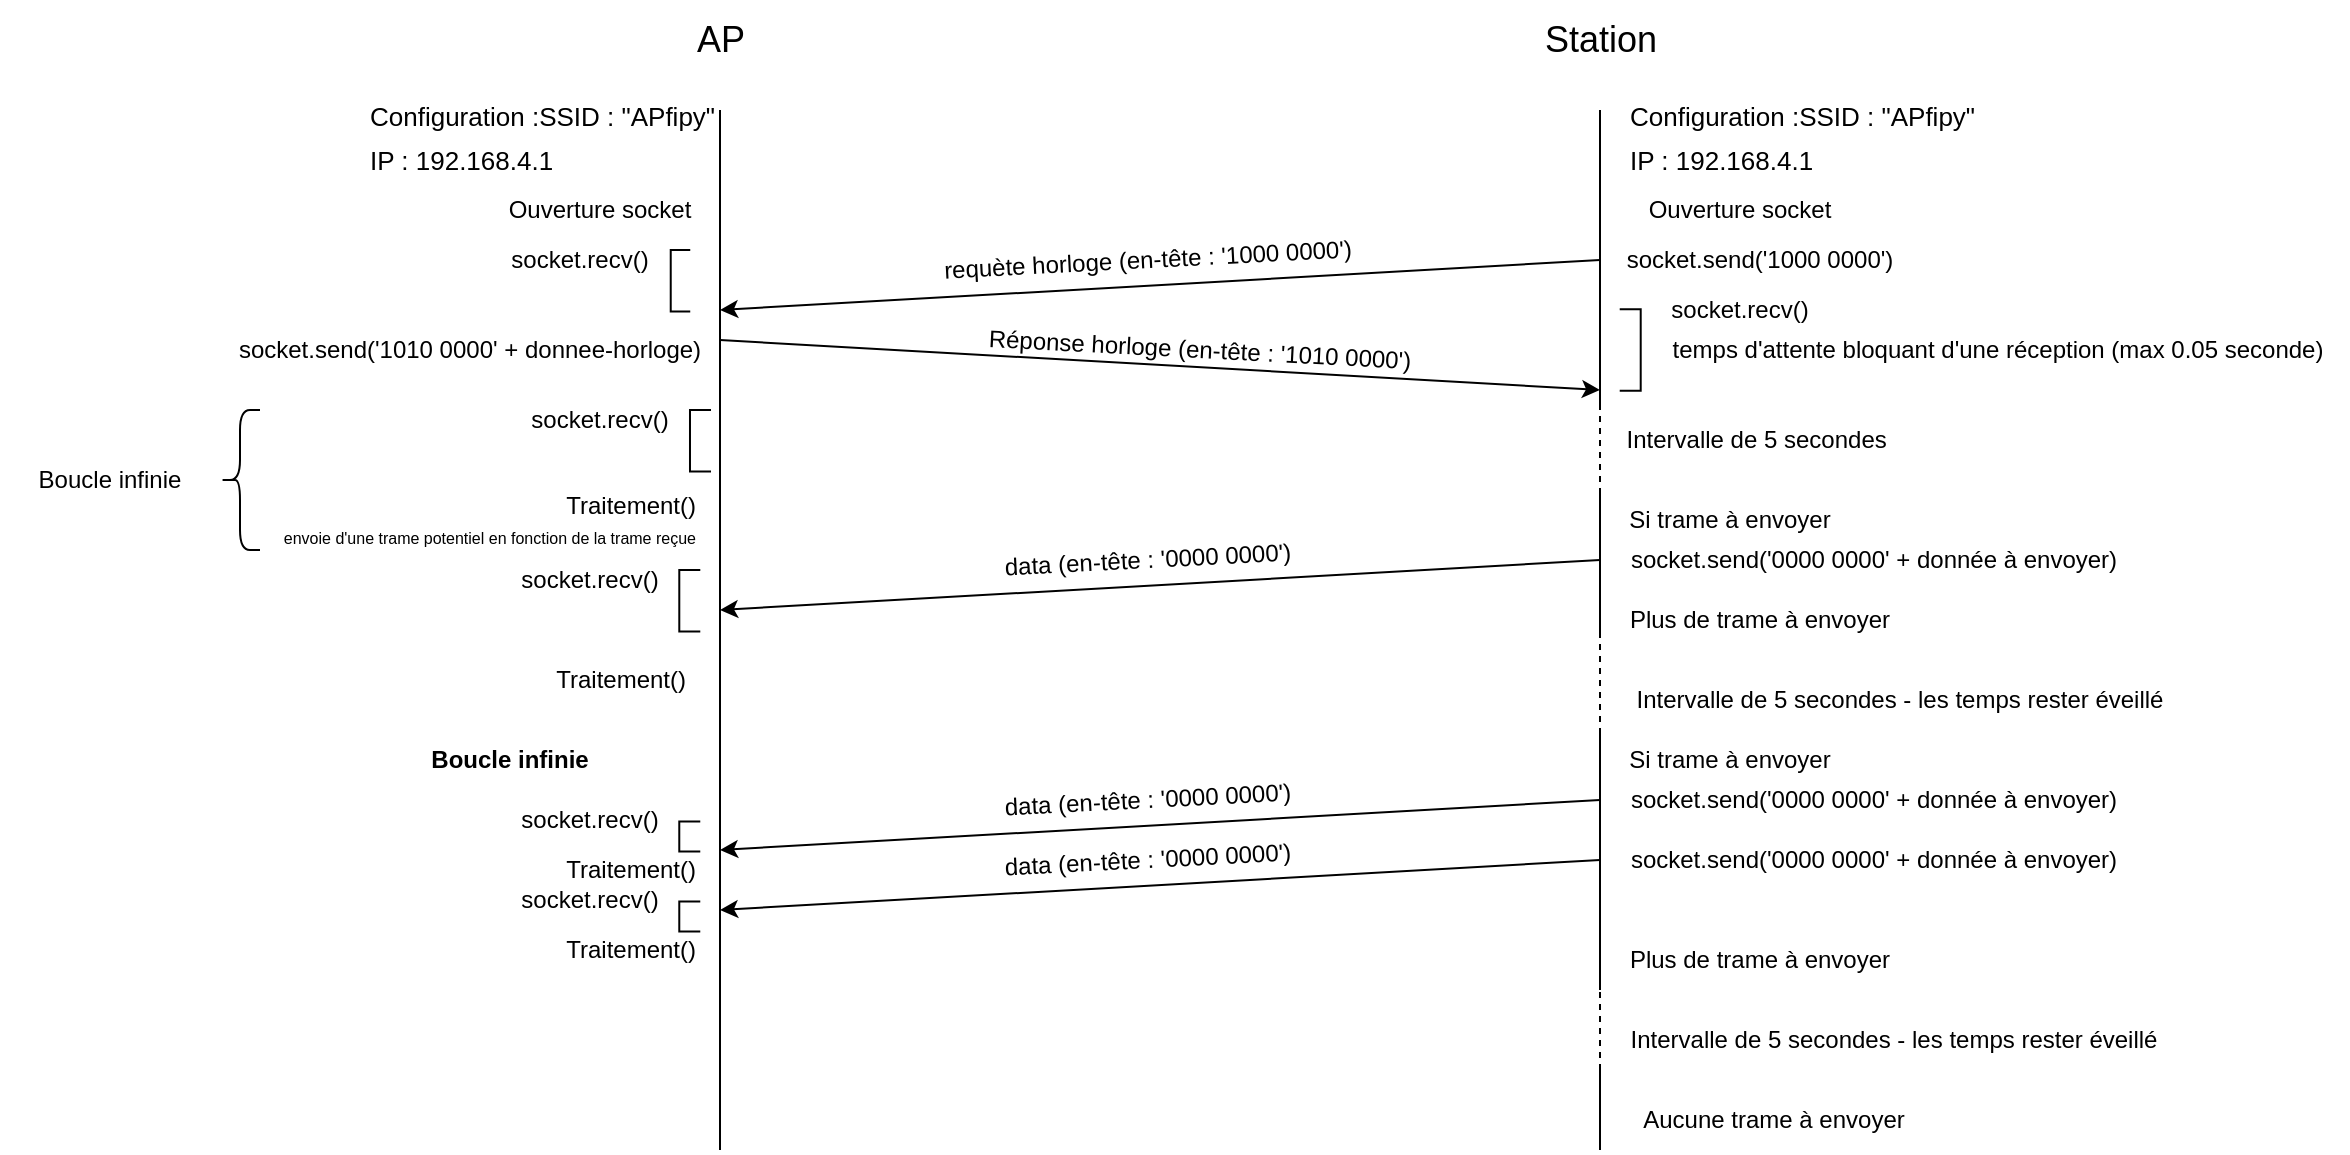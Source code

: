 <mxfile version="21.3.5" type="device">
  <diagram name="Page-1" id="SMfYlNHpg3Qnstrv-gT0">
    <mxGraphModel dx="1635" dy="684" grid="1" gridSize="10" guides="1" tooltips="1" connect="1" arrows="1" fold="1" page="0" pageScale="1" pageWidth="827" pageHeight="1169" math="0" shadow="0">
      <root>
        <mxCell id="0" />
        <mxCell id="1" parent="0" />
        <mxCell id="NWbZZgmx0wOtJZBRiWbx-14" value="" style="shape=partialRectangle;whiteSpace=wrap;html=1;bottom=1;right=1;left=1;top=0;fillColor=none;routingCenterX=-0.5;rotation=90;" vertex="1" parent="1">
          <mxGeometry x="164.64" y="160.74" width="30.71" height="9.26" as="geometry" />
        </mxCell>
        <mxCell id="NWbZZgmx0wOtJZBRiWbx-1" value="" style="endArrow=none;html=1;rounded=0;" edge="1" parent="1">
          <mxGeometry width="50" height="50" relative="1" as="geometry">
            <mxPoint x="200" y="600" as="sourcePoint" />
            <mxPoint x="200" y="80" as="targetPoint" />
          </mxGeometry>
        </mxCell>
        <mxCell id="NWbZZgmx0wOtJZBRiWbx-2" value="&lt;font style=&quot;font-size: 18px;&quot;&gt;AP&lt;/font&gt;" style="text;html=1;align=center;verticalAlign=middle;resizable=0;points=[];autosize=1;strokeColor=none;fillColor=none;" vertex="1" parent="1">
          <mxGeometry x="175" y="25" width="50" height="40" as="geometry" />
        </mxCell>
        <mxCell id="NWbZZgmx0wOtJZBRiWbx-4" value="&lt;font style=&quot;font-size: 18px;&quot;&gt;Station&lt;/font&gt;" style="text;html=1;align=center;verticalAlign=middle;resizable=0;points=[];autosize=1;strokeColor=none;fillColor=none;" vertex="1" parent="1">
          <mxGeometry x="600" y="25" width="80" height="40" as="geometry" />
        </mxCell>
        <mxCell id="NWbZZgmx0wOtJZBRiWbx-5" value="" style="endArrow=none;html=1;rounded=0;" edge="1" parent="1">
          <mxGeometry width="50" height="50" relative="1" as="geometry">
            <mxPoint x="640" y="230" as="sourcePoint" />
            <mxPoint x="640" y="80" as="targetPoint" />
          </mxGeometry>
        </mxCell>
        <mxCell id="NWbZZgmx0wOtJZBRiWbx-6" value="&lt;h1 style=&quot;font-size: 13px; line-height: 70%;&quot;&gt;&lt;span style=&quot;font-weight: normal;&quot;&gt;&lt;font style=&quot;font-size: 13px;&quot;&gt;Configuration :&lt;/font&gt;SSID : &quot;APfipy&quot;&lt;/span&gt;&lt;/h1&gt;&lt;p style=&quot;font-size: 13px; line-height: 70%;&quot;&gt;&lt;font style=&quot;font-size: 13px;&quot;&gt;IP : 192.168.4.1&lt;/font&gt;&lt;/p&gt;" style="text;html=1;strokeColor=none;fillColor=none;spacing=5;spacingTop=-20;whiteSpace=wrap;overflow=hidden;rounded=0;" vertex="1" parent="1">
          <mxGeometry x="20" y="80" width="190" height="40" as="geometry" />
        </mxCell>
        <mxCell id="NWbZZgmx0wOtJZBRiWbx-7" value="Ouverture socket" style="text;html=1;strokeColor=none;fillColor=none;align=center;verticalAlign=middle;whiteSpace=wrap;rounded=0;" vertex="1" parent="1">
          <mxGeometry x="80" y="120" width="120" height="20" as="geometry" />
        </mxCell>
        <mxCell id="NWbZZgmx0wOtJZBRiWbx-8" value="socket.recv()" style="text;html=1;strokeColor=none;fillColor=none;align=center;verticalAlign=middle;whiteSpace=wrap;rounded=0;" vertex="1" parent="1">
          <mxGeometry x="90" y="140" width="80" height="30" as="geometry" />
        </mxCell>
        <mxCell id="NWbZZgmx0wOtJZBRiWbx-9" value="" style="endArrow=classic;html=1;rounded=0;exitX=0;exitY=0.5;exitDx=0;exitDy=0;" edge="1" parent="1" source="NWbZZgmx0wOtJZBRiWbx-11">
          <mxGeometry width="50" height="50" relative="1" as="geometry">
            <mxPoint x="640" y="150" as="sourcePoint" />
            <mxPoint x="200" y="180" as="targetPoint" />
          </mxGeometry>
        </mxCell>
        <mxCell id="NWbZZgmx0wOtJZBRiWbx-10" value="&lt;h1 style=&quot;font-size: 13px; line-height: 70%;&quot;&gt;&lt;span style=&quot;font-weight: normal;&quot;&gt;&lt;font style=&quot;font-size: 13px;&quot;&gt;Configuration :&lt;/font&gt;SSID : &quot;APfipy&quot;&lt;/span&gt;&lt;/h1&gt;&lt;p style=&quot;font-size: 13px; line-height: 70%;&quot;&gt;&lt;font style=&quot;font-size: 13px;&quot;&gt;IP : 192.168.4.1&lt;/font&gt;&lt;/p&gt;" style="text;html=1;strokeColor=none;fillColor=none;spacing=5;spacingTop=-20;whiteSpace=wrap;overflow=hidden;rounded=0;" vertex="1" parent="1">
          <mxGeometry x="650" y="80" width="190" height="40" as="geometry" />
        </mxCell>
        <mxCell id="NWbZZgmx0wOtJZBRiWbx-11" value="socket.send(&#39;1000 0000&#39;)" style="text;html=1;strokeColor=none;fillColor=none;align=center;verticalAlign=middle;whiteSpace=wrap;rounded=0;" vertex="1" parent="1">
          <mxGeometry x="640" y="140" width="160" height="30" as="geometry" />
        </mxCell>
        <mxCell id="NWbZZgmx0wOtJZBRiWbx-12" value="Ouverture socket" style="text;html=1;strokeColor=none;fillColor=none;align=center;verticalAlign=middle;whiteSpace=wrap;rounded=0;" vertex="1" parent="1">
          <mxGeometry x="650" y="120" width="120" height="20" as="geometry" />
        </mxCell>
        <mxCell id="NWbZZgmx0wOtJZBRiWbx-16" value="requète horloge (en-tête : &#39;1000 0000&#39;)" style="text;html=1;strokeColor=none;fillColor=none;align=center;verticalAlign=middle;whiteSpace=wrap;rounded=0;rotation=357;" vertex="1" parent="1">
          <mxGeometry x="294" y="140" width="240" height="30" as="geometry" />
        </mxCell>
        <mxCell id="NWbZZgmx0wOtJZBRiWbx-17" value="socket.recv()" style="text;html=1;strokeColor=none;fillColor=none;align=center;verticalAlign=middle;whiteSpace=wrap;rounded=0;" vertex="1" parent="1">
          <mxGeometry x="670" y="165" width="80" height="30" as="geometry" />
        </mxCell>
        <mxCell id="NWbZZgmx0wOtJZBRiWbx-18" value="" style="shape=partialRectangle;whiteSpace=wrap;html=1;bottom=1;right=1;left=1;top=0;fillColor=none;routingCenterX=-0.5;rotation=-90;" vertex="1" parent="1">
          <mxGeometry x="635" y="195" width="40.71" height="10" as="geometry" />
        </mxCell>
        <mxCell id="NWbZZgmx0wOtJZBRiWbx-20" value="" style="endArrow=classic;html=1;rounded=0;" edge="1" parent="1">
          <mxGeometry width="50" height="50" relative="1" as="geometry">
            <mxPoint x="200" y="195" as="sourcePoint" />
            <mxPoint x="640" y="220" as="targetPoint" />
          </mxGeometry>
        </mxCell>
        <mxCell id="NWbZZgmx0wOtJZBRiWbx-21" value="socket.send(&#39;1010 0000&#39; + donnee-horloge)" style="text;html=1;strokeColor=none;fillColor=none;align=center;verticalAlign=middle;whiteSpace=wrap;rounded=0;" vertex="1" parent="1">
          <mxGeometry x="-50" y="185" width="250" height="30" as="geometry" />
        </mxCell>
        <mxCell id="NWbZZgmx0wOtJZBRiWbx-22" value="Réponse horloge (en-tête : &#39;1010 0000&#39;)" style="text;html=1;strokeColor=none;fillColor=none;align=center;verticalAlign=middle;whiteSpace=wrap;rounded=0;rotation=3;" vertex="1" parent="1">
          <mxGeometry x="320" y="185" width="240" height="30" as="geometry" />
        </mxCell>
        <mxCell id="NWbZZgmx0wOtJZBRiWbx-24" value="temps d&#39;attente bloquant d&#39;une réception (max 0.05 seconde)" style="text;html=1;strokeColor=none;fillColor=none;align=center;verticalAlign=middle;whiteSpace=wrap;rounded=0;" vertex="1" parent="1">
          <mxGeometry x="664" y="185" width="350" height="30" as="geometry" />
        </mxCell>
        <mxCell id="NWbZZgmx0wOtJZBRiWbx-25" value="" style="endArrow=none;dashed=1;html=1;rounded=0;" edge="1" parent="1">
          <mxGeometry width="50" height="50" relative="1" as="geometry">
            <mxPoint x="640" y="560" as="sourcePoint" />
            <mxPoint x="640" y="230" as="targetPoint" />
          </mxGeometry>
        </mxCell>
        <mxCell id="NWbZZgmx0wOtJZBRiWbx-26" value="Intervalle de 5 secondes&amp;nbsp;" style="text;html=1;strokeColor=none;fillColor=none;align=center;verticalAlign=middle;whiteSpace=wrap;rounded=0;" vertex="1" parent="1">
          <mxGeometry x="650" y="230" width="140" height="30" as="geometry" />
        </mxCell>
        <mxCell id="NWbZZgmx0wOtJZBRiWbx-27" value="" style="endArrow=none;html=1;rounded=0;exitX=0;exitY=0.75;exitDx=0;exitDy=0;" edge="1" parent="1" source="NWbZZgmx0wOtJZBRiWbx-38">
          <mxGeometry width="50" height="50" relative="1" as="geometry">
            <mxPoint x="640" y="360" as="sourcePoint" />
            <mxPoint x="640" y="270" as="targetPoint" />
          </mxGeometry>
        </mxCell>
        <mxCell id="NWbZZgmx0wOtJZBRiWbx-28" value="" style="shape=partialRectangle;whiteSpace=wrap;html=1;bottom=1;right=1;left=1;top=0;fillColor=none;routingCenterX=-0.5;rotation=90;" vertex="1" parent="1">
          <mxGeometry x="174.64" y="240.37" width="30.71" height="10" as="geometry" />
        </mxCell>
        <mxCell id="NWbZZgmx0wOtJZBRiWbx-29" value="socket.recv()" style="text;html=1;strokeColor=none;fillColor=none;align=center;verticalAlign=middle;whiteSpace=wrap;rounded=0;" vertex="1" parent="1">
          <mxGeometry x="100" y="220" width="80" height="30" as="geometry" />
        </mxCell>
        <mxCell id="NWbZZgmx0wOtJZBRiWbx-30" value="Traitement()&lt;br&gt;&lt;font style=&quot;font-size: 8px;&quot;&gt;envoie d&#39;une trame potentiel en fonction de la trame reçue&lt;br&gt;&lt;/font&gt;" style="text;html=1;strokeColor=none;fillColor=none;align=right;verticalAlign=middle;whiteSpace=wrap;rounded=0;" vertex="1" parent="1">
          <mxGeometry x="-60" y="270" width="250" height="30" as="geometry" />
        </mxCell>
        <mxCell id="NWbZZgmx0wOtJZBRiWbx-31" value="" style="shape=curlyBracket;whiteSpace=wrap;html=1;rounded=1;labelPosition=left;verticalLabelPosition=middle;align=right;verticalAlign=middle;" vertex="1" parent="1">
          <mxGeometry x="-50" y="230" width="20" height="70" as="geometry" />
        </mxCell>
        <mxCell id="NWbZZgmx0wOtJZBRiWbx-32" value="Boucle infinie" style="text;html=1;strokeColor=none;fillColor=none;align=center;verticalAlign=middle;whiteSpace=wrap;rounded=0;" vertex="1" parent="1">
          <mxGeometry x="-160" y="250" width="110" height="30" as="geometry" />
        </mxCell>
        <mxCell id="NWbZZgmx0wOtJZBRiWbx-33" value="Si trame à envoyer" style="text;html=1;strokeColor=none;fillColor=none;align=center;verticalAlign=middle;whiteSpace=wrap;rounded=0;" vertex="1" parent="1">
          <mxGeometry x="650" y="270" width="110" height="30" as="geometry" />
        </mxCell>
        <mxCell id="NWbZZgmx0wOtJZBRiWbx-34" value="socket.send(&#39;0000 0000&#39; + donnée à envoyer)" style="text;html=1;strokeColor=none;fillColor=none;align=center;verticalAlign=middle;whiteSpace=wrap;rounded=0;" vertex="1" parent="1">
          <mxGeometry x="647" y="290" width="260" height="30" as="geometry" />
        </mxCell>
        <mxCell id="NWbZZgmx0wOtJZBRiWbx-36" value="" style="endArrow=classic;html=1;rounded=0;exitX=0;exitY=0.5;exitDx=0;exitDy=0;" edge="1" parent="1">
          <mxGeometry width="50" height="50" relative="1" as="geometry">
            <mxPoint x="640" y="305" as="sourcePoint" />
            <mxPoint x="200" y="330" as="targetPoint" />
          </mxGeometry>
        </mxCell>
        <mxCell id="NWbZZgmx0wOtJZBRiWbx-37" value="data (en-tête : &#39;0000 0000&#39;)" style="text;html=1;strokeColor=none;fillColor=none;align=center;verticalAlign=middle;whiteSpace=wrap;rounded=0;rotation=357;" vertex="1" parent="1">
          <mxGeometry x="294" y="290" width="240" height="30" as="geometry" />
        </mxCell>
        <mxCell id="NWbZZgmx0wOtJZBRiWbx-38" value="Plus de trame à envoyer" style="text;html=1;strokeColor=none;fillColor=none;align=center;verticalAlign=middle;whiteSpace=wrap;rounded=0;" vertex="1" parent="1">
          <mxGeometry x="640" y="320" width="160" height="30" as="geometry" />
        </mxCell>
        <mxCell id="NWbZZgmx0wOtJZBRiWbx-39" value="Intervalle de 5 secondes - les temps rester éveillé" style="text;html=1;strokeColor=none;fillColor=none;align=center;verticalAlign=middle;whiteSpace=wrap;rounded=0;" vertex="1" parent="1">
          <mxGeometry x="650" y="360" width="280" height="30" as="geometry" />
        </mxCell>
        <mxCell id="NWbZZgmx0wOtJZBRiWbx-40" value="" style="endArrow=none;html=1;rounded=0;" edge="1" parent="1">
          <mxGeometry width="50" height="50" relative="1" as="geometry">
            <mxPoint x="640" y="430" as="sourcePoint" />
            <mxPoint x="640" y="390" as="targetPoint" />
          </mxGeometry>
        </mxCell>
        <mxCell id="NWbZZgmx0wOtJZBRiWbx-41" value="" style="shape=partialRectangle;whiteSpace=wrap;html=1;bottom=1;right=1;left=1;top=0;fillColor=none;routingCenterX=-0.5;rotation=90;" vertex="1" parent="1">
          <mxGeometry x="169.29" y="320.37" width="30.71" height="10" as="geometry" />
        </mxCell>
        <mxCell id="NWbZZgmx0wOtJZBRiWbx-42" value="socket.recv()" style="text;html=1;strokeColor=none;fillColor=none;align=center;verticalAlign=middle;whiteSpace=wrap;rounded=0;" vertex="1" parent="1">
          <mxGeometry x="94.65" y="300" width="80" height="30" as="geometry" />
        </mxCell>
        <mxCell id="NWbZZgmx0wOtJZBRiWbx-43" value="Traitement()&lt;font style=&quot;font-size: 8px;&quot;&gt;&lt;br&gt;&lt;/font&gt;" style="text;html=1;strokeColor=none;fillColor=none;align=right;verticalAlign=middle;whiteSpace=wrap;rounded=0;" vertex="1" parent="1">
          <mxGeometry x="-65.35" y="350" width="250" height="30" as="geometry" />
        </mxCell>
        <mxCell id="NWbZZgmx0wOtJZBRiWbx-46" value="" style="endArrow=none;html=1;rounded=0;" edge="1" parent="1">
          <mxGeometry width="50" height="50" relative="1" as="geometry">
            <mxPoint x="640" y="520" as="sourcePoint" />
            <mxPoint x="640" y="390" as="targetPoint" />
          </mxGeometry>
        </mxCell>
        <mxCell id="NWbZZgmx0wOtJZBRiWbx-51" value="Si trame à envoyer" style="text;html=1;strokeColor=none;fillColor=none;align=center;verticalAlign=middle;whiteSpace=wrap;rounded=0;" vertex="1" parent="1">
          <mxGeometry x="650" y="390" width="110" height="30" as="geometry" />
        </mxCell>
        <mxCell id="NWbZZgmx0wOtJZBRiWbx-52" value="socket.send(&#39;0000 0000&#39; + donnée à envoyer)" style="text;html=1;strokeColor=none;fillColor=none;align=center;verticalAlign=middle;whiteSpace=wrap;rounded=0;" vertex="1" parent="1">
          <mxGeometry x="647" y="410" width="260" height="30" as="geometry" />
        </mxCell>
        <mxCell id="NWbZZgmx0wOtJZBRiWbx-53" value="" style="endArrow=classic;html=1;rounded=0;exitX=0;exitY=0.5;exitDx=0;exitDy=0;" edge="1" parent="1">
          <mxGeometry width="50" height="50" relative="1" as="geometry">
            <mxPoint x="640" y="425" as="sourcePoint" />
            <mxPoint x="200" y="450" as="targetPoint" />
          </mxGeometry>
        </mxCell>
        <mxCell id="NWbZZgmx0wOtJZBRiWbx-54" value="data (en-tête : &#39;0000 0000&#39;)" style="text;html=1;strokeColor=none;fillColor=none;align=center;verticalAlign=middle;whiteSpace=wrap;rounded=0;rotation=357;" vertex="1" parent="1">
          <mxGeometry x="294" y="410" width="240" height="30" as="geometry" />
        </mxCell>
        <mxCell id="NWbZZgmx0wOtJZBRiWbx-55" value="Plus de trame à envoyer" style="text;html=1;strokeColor=none;fillColor=none;align=center;verticalAlign=middle;whiteSpace=wrap;rounded=0;" vertex="1" parent="1">
          <mxGeometry x="640" y="490" width="160" height="30" as="geometry" />
        </mxCell>
        <mxCell id="NWbZZgmx0wOtJZBRiWbx-56" value="Intervalle de 5 secondes - les temps rester éveillé" style="text;html=1;strokeColor=none;fillColor=none;align=center;verticalAlign=middle;whiteSpace=wrap;rounded=0;" vertex="1" parent="1">
          <mxGeometry x="647" y="530" width="280" height="30" as="geometry" />
        </mxCell>
        <mxCell id="NWbZZgmx0wOtJZBRiWbx-57" value="" style="endArrow=none;html=1;rounded=0;" edge="1" parent="1">
          <mxGeometry width="50" height="50" relative="1" as="geometry">
            <mxPoint x="640" y="600" as="sourcePoint" />
            <mxPoint x="640" y="560" as="targetPoint" />
          </mxGeometry>
        </mxCell>
        <mxCell id="NWbZZgmx0wOtJZBRiWbx-58" value="" style="shape=partialRectangle;whiteSpace=wrap;html=1;bottom=1;right=1;left=1;top=0;fillColor=none;routingCenterX=-0.5;rotation=90;" vertex="1" parent="1">
          <mxGeometry x="177.14" y="438.23" width="15" height="10" as="geometry" />
        </mxCell>
        <mxCell id="NWbZZgmx0wOtJZBRiWbx-59" value="socket.recv()" style="text;html=1;strokeColor=none;fillColor=none;align=center;verticalAlign=middle;whiteSpace=wrap;rounded=0;" vertex="1" parent="1">
          <mxGeometry x="94.65" y="420" width="80" height="30" as="geometry" />
        </mxCell>
        <mxCell id="NWbZZgmx0wOtJZBRiWbx-60" value="Traitement()&lt;font style=&quot;font-size: 8px;&quot;&gt;&lt;br&gt;&lt;/font&gt;" style="text;html=1;strokeColor=none;fillColor=none;align=right;verticalAlign=middle;whiteSpace=wrap;rounded=0;" vertex="1" parent="1">
          <mxGeometry x="80" y="450" width="110" height="20" as="geometry" />
        </mxCell>
        <mxCell id="NWbZZgmx0wOtJZBRiWbx-61" value="Boucle infinie" style="text;html=1;strokeColor=none;fillColor=none;align=center;verticalAlign=middle;whiteSpace=wrap;rounded=0;fontStyle=1" vertex="1" parent="1">
          <mxGeometry x="40" y="390" width="110" height="30" as="geometry" />
        </mxCell>
        <mxCell id="NWbZZgmx0wOtJZBRiWbx-63" value="socket.send(&#39;0000 0000&#39; + donnée à envoyer)" style="text;html=1;strokeColor=none;fillColor=none;align=center;verticalAlign=middle;whiteSpace=wrap;rounded=0;" vertex="1" parent="1">
          <mxGeometry x="647" y="440" width="260" height="30" as="geometry" />
        </mxCell>
        <mxCell id="NWbZZgmx0wOtJZBRiWbx-64" value="" style="endArrow=classic;html=1;rounded=0;exitX=0;exitY=0.5;exitDx=0;exitDy=0;" edge="1" parent="1">
          <mxGeometry width="50" height="50" relative="1" as="geometry">
            <mxPoint x="640" y="455" as="sourcePoint" />
            <mxPoint x="200" y="480" as="targetPoint" />
          </mxGeometry>
        </mxCell>
        <mxCell id="NWbZZgmx0wOtJZBRiWbx-65" value="data (en-tête : &#39;0000 0000&#39;)" style="text;html=1;strokeColor=none;fillColor=none;align=center;verticalAlign=middle;whiteSpace=wrap;rounded=0;rotation=357;" vertex="1" parent="1">
          <mxGeometry x="294" y="440" width="240" height="30" as="geometry" />
        </mxCell>
        <mxCell id="NWbZZgmx0wOtJZBRiWbx-69" value="" style="shape=partialRectangle;whiteSpace=wrap;html=1;bottom=1;right=1;left=1;top=0;fillColor=none;routingCenterX=-0.5;rotation=90;" vertex="1" parent="1">
          <mxGeometry x="177.14" y="478.23" width="15" height="10" as="geometry" />
        </mxCell>
        <mxCell id="NWbZZgmx0wOtJZBRiWbx-70" value="socket.recv()" style="text;html=1;strokeColor=none;fillColor=none;align=center;verticalAlign=middle;whiteSpace=wrap;rounded=0;" vertex="1" parent="1">
          <mxGeometry x="94.65" y="460" width="80" height="30" as="geometry" />
        </mxCell>
        <mxCell id="NWbZZgmx0wOtJZBRiWbx-71" value="Traitement()&lt;font style=&quot;font-size: 8px;&quot;&gt;&lt;br&gt;&lt;/font&gt;" style="text;html=1;strokeColor=none;fillColor=none;align=right;verticalAlign=middle;whiteSpace=wrap;rounded=0;" vertex="1" parent="1">
          <mxGeometry x="80" y="490" width="110" height="20" as="geometry" />
        </mxCell>
        <mxCell id="NWbZZgmx0wOtJZBRiWbx-72" value="Aucune trame à envoyer" style="text;html=1;strokeColor=none;fillColor=none;align=center;verticalAlign=middle;whiteSpace=wrap;rounded=0;" vertex="1" parent="1">
          <mxGeometry x="647" y="569.5" width="160" height="30" as="geometry" />
        </mxCell>
      </root>
    </mxGraphModel>
  </diagram>
</mxfile>
